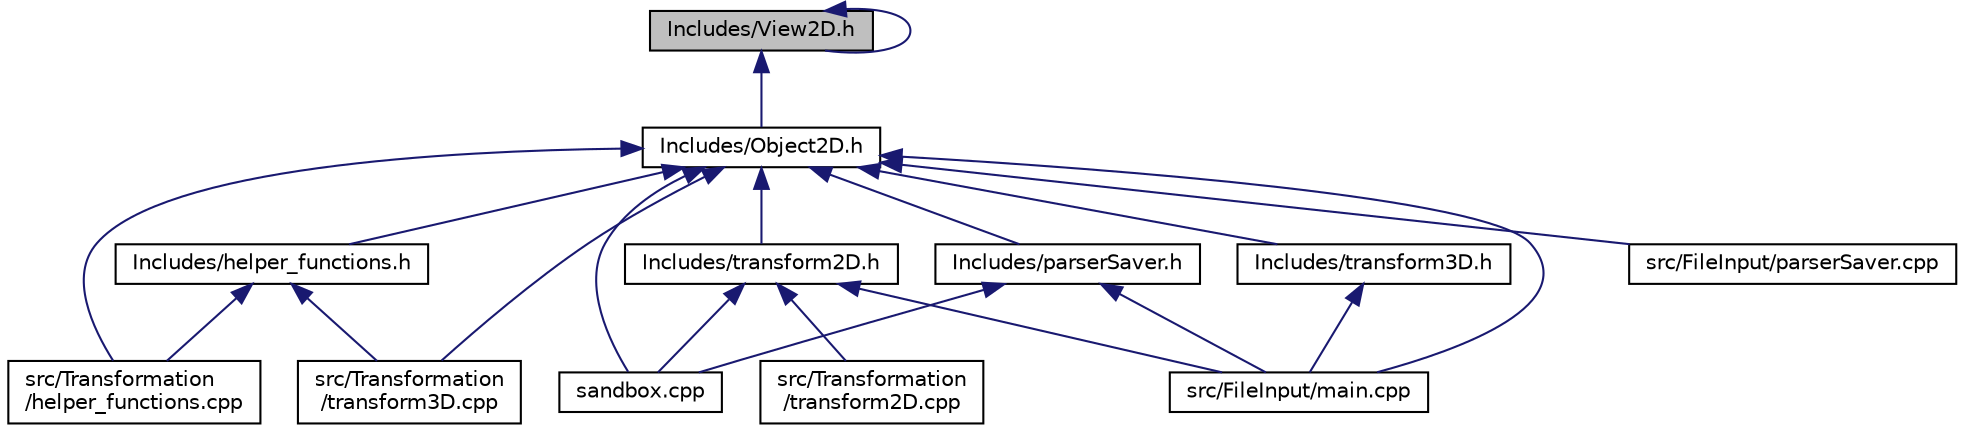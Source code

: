 digraph "Includes/View2D.h"
{
  edge [fontname="Helvetica",fontsize="10",labelfontname="Helvetica",labelfontsize="10"];
  node [fontname="Helvetica",fontsize="10",shape=record];
  Node1 [label="Includes/View2D.h",height=0.2,width=0.4,color="black", fillcolor="grey75", style="filled", fontcolor="black"];
  Node1 -> Node2 [dir="back",color="midnightblue",fontsize="10",style="solid"];
  Node2 [label="Includes/Object2D.h",height=0.2,width=0.4,color="black", fillcolor="white", style="filled",URL="$_object2_d_8h.html"];
  Node2 -> Node3 [dir="back",color="midnightblue",fontsize="10",style="solid"];
  Node3 [label="Includes/helper_functions.h",height=0.2,width=0.4,color="black", fillcolor="white", style="filled",URL="$helper__functions_8h.html"];
  Node3 -> Node4 [dir="back",color="midnightblue",fontsize="10",style="solid"];
  Node4 [label="src/Transformation\l/helper_functions.cpp",height=0.2,width=0.4,color="black", fillcolor="white", style="filled",URL="$helper__functions_8cpp.html"];
  Node3 -> Node5 [dir="back",color="midnightblue",fontsize="10",style="solid"];
  Node5 [label="src/Transformation\l/transform3D.cpp",height=0.2,width=0.4,color="black", fillcolor="white", style="filled",URL="$transform3_d_8cpp.html"];
  Node2 -> Node6 [dir="back",color="midnightblue",fontsize="10",style="solid"];
  Node6 [label="Includes/parserSaver.h",height=0.2,width=0.4,color="black", fillcolor="white", style="filled",URL="$parser_saver_8h.html"];
  Node6 -> Node7 [dir="back",color="midnightblue",fontsize="10",style="solid"];
  Node7 [label="sandbox.cpp",height=0.2,width=0.4,color="black", fillcolor="white", style="filled",URL="$sandbox_8cpp.html"];
  Node6 -> Node8 [dir="back",color="midnightblue",fontsize="10",style="solid"];
  Node8 [label="src/FileInput/main.cpp",height=0.2,width=0.4,color="black", fillcolor="white", style="filled",URL="$_file_input_2main_8cpp.html"];
  Node2 -> Node9 [dir="back",color="midnightblue",fontsize="10",style="solid"];
  Node9 [label="Includes/transform2D.h",height=0.2,width=0.4,color="black", fillcolor="white", style="filled",URL="$transform2_d_8h.html"];
  Node9 -> Node7 [dir="back",color="midnightblue",fontsize="10",style="solid"];
  Node9 -> Node8 [dir="back",color="midnightblue",fontsize="10",style="solid"];
  Node9 -> Node10 [dir="back",color="midnightblue",fontsize="10",style="solid"];
  Node10 [label="src/Transformation\l/transform2D.cpp",height=0.2,width=0.4,color="black", fillcolor="white", style="filled",URL="$transform2_d_8cpp.html"];
  Node2 -> Node11 [dir="back",color="midnightblue",fontsize="10",style="solid"];
  Node11 [label="Includes/transform3D.h",height=0.2,width=0.4,color="black", fillcolor="white", style="filled",URL="$transform3_d_8h.html"];
  Node11 -> Node8 [dir="back",color="midnightblue",fontsize="10",style="solid"];
  Node2 -> Node7 [dir="back",color="midnightblue",fontsize="10",style="solid"];
  Node2 -> Node8 [dir="back",color="midnightblue",fontsize="10",style="solid"];
  Node2 -> Node12 [dir="back",color="midnightblue",fontsize="10",style="solid"];
  Node12 [label="src/FileInput/parserSaver.cpp",height=0.2,width=0.4,color="black", fillcolor="white", style="filled",URL="$parser_saver_8cpp.html"];
  Node2 -> Node4 [dir="back",color="midnightblue",fontsize="10",style="solid"];
  Node2 -> Node5 [dir="back",color="midnightblue",fontsize="10",style="solid"];
  Node1 -> Node1 [dir="back",color="midnightblue",fontsize="10",style="solid"];
}
